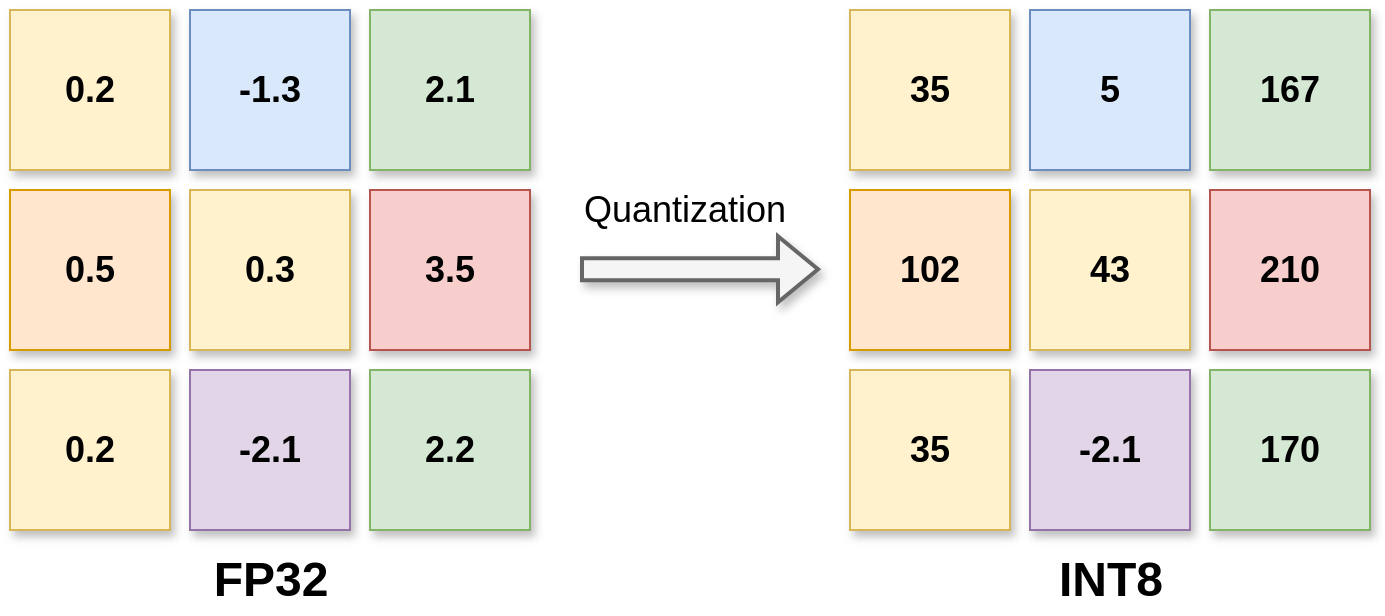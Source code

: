 <mxfile version="20.0.1" type="github">
  <diagram id="ppC39IwgiAFX2ZTD-nuR" name="Page-1">
    <mxGraphModel dx="1314" dy="768" grid="1" gridSize="10" guides="1" tooltips="1" connect="1" arrows="1" fold="1" page="1" pageScale="1" pageWidth="850" pageHeight="1100" math="0" shadow="0">
      <root>
        <mxCell id="0" />
        <mxCell id="1" parent="0" />
        <mxCell id="mcf2gClhwfiL2pvnPJNO-1" value="&lt;b&gt;&lt;font style=&quot;font-size: 18px;&quot;&gt;0.2&lt;/font&gt;&lt;/b&gt;" style="whiteSpace=wrap;html=1;aspect=fixed;fillColor=#fff2cc;strokeColor=#d6b656;shadow=1;" vertex="1" parent="1">
          <mxGeometry x="85" y="70" width="80" height="80" as="geometry" />
        </mxCell>
        <mxCell id="mcf2gClhwfiL2pvnPJNO-2" value="&lt;b&gt;&lt;font style=&quot;font-size: 18px;&quot;&gt;-1.3&lt;/font&gt;&lt;/b&gt;" style="whiteSpace=wrap;html=1;aspect=fixed;fillColor=#dae8fc;strokeColor=#6c8ebf;shadow=1;" vertex="1" parent="1">
          <mxGeometry x="175" y="70" width="80" height="80" as="geometry" />
        </mxCell>
        <mxCell id="mcf2gClhwfiL2pvnPJNO-3" value="&lt;font style=&quot;font-size: 18px;&quot;&gt;&lt;b&gt;2.1&lt;/b&gt;&lt;/font&gt;" style="whiteSpace=wrap;html=1;aspect=fixed;fillColor=#d5e8d4;strokeColor=#82b366;shadow=1;" vertex="1" parent="1">
          <mxGeometry x="265" y="70" width="80" height="80" as="geometry" />
        </mxCell>
        <mxCell id="mcf2gClhwfiL2pvnPJNO-5" value="&lt;font style=&quot;font-size: 18px;&quot;&gt;&lt;b&gt;0.5&lt;/b&gt;&lt;/font&gt;" style="whiteSpace=wrap;html=1;aspect=fixed;fillColor=#ffe6cc;strokeColor=#d79b00;shadow=1;" vertex="1" parent="1">
          <mxGeometry x="85" y="160" width="80" height="80" as="geometry" />
        </mxCell>
        <mxCell id="mcf2gClhwfiL2pvnPJNO-6" value="&lt;font style=&quot;font-size: 18px;&quot;&gt;&lt;b&gt;0.3&lt;/b&gt;&lt;/font&gt;" style="whiteSpace=wrap;html=1;aspect=fixed;fillColor=#fff2cc;strokeColor=#d6b656;shadow=1;" vertex="1" parent="1">
          <mxGeometry x="175" y="160" width="80" height="80" as="geometry" />
        </mxCell>
        <mxCell id="mcf2gClhwfiL2pvnPJNO-7" value="&lt;font style=&quot;font-size: 18px;&quot;&gt;&lt;b&gt;3.5&lt;/b&gt;&lt;/font&gt;" style="whiteSpace=wrap;html=1;aspect=fixed;fillColor=#f8cecc;strokeColor=#b85450;shadow=1;" vertex="1" parent="1">
          <mxGeometry x="265" y="160" width="80" height="80" as="geometry" />
        </mxCell>
        <mxCell id="mcf2gClhwfiL2pvnPJNO-8" value="&lt;font style=&quot;font-size: 18px;&quot;&gt;&lt;b&gt;0.2&lt;/b&gt;&lt;/font&gt;" style="whiteSpace=wrap;html=1;aspect=fixed;fillColor=#fff2cc;strokeColor=#d6b656;shadow=1;" vertex="1" parent="1">
          <mxGeometry x="85" y="250" width="80" height="80" as="geometry" />
        </mxCell>
        <mxCell id="mcf2gClhwfiL2pvnPJNO-9" value="&lt;font style=&quot;font-size: 18px;&quot;&gt;&lt;b&gt;-2.1&lt;/b&gt;&lt;/font&gt;" style="whiteSpace=wrap;html=1;aspect=fixed;fillColor=#e1d5e7;strokeColor=#9673a6;shadow=1;" vertex="1" parent="1">
          <mxGeometry x="175" y="250" width="80" height="80" as="geometry" />
        </mxCell>
        <mxCell id="mcf2gClhwfiL2pvnPJNO-10" value="&lt;b&gt;&lt;font style=&quot;font-size: 18px;&quot;&gt;2.2&lt;/font&gt;&lt;/b&gt;" style="whiteSpace=wrap;html=1;aspect=fixed;fillColor=#d5e8d4;strokeColor=#82b366;shadow=1;" vertex="1" parent="1">
          <mxGeometry x="265" y="250" width="80" height="80" as="geometry" />
        </mxCell>
        <mxCell id="mcf2gClhwfiL2pvnPJNO-21" value="" style="shape=flexArrow;endArrow=classic;html=1;rounded=0;fillColor=#f5f5f5;strokeColor=#666666;strokeWidth=2;shadow=1;" edge="1" parent="1">
          <mxGeometry width="50" height="50" relative="1" as="geometry">
            <mxPoint x="370" y="199.66" as="sourcePoint" />
            <mxPoint x="490" y="199.66" as="targetPoint" />
          </mxGeometry>
        </mxCell>
        <mxCell id="mcf2gClhwfiL2pvnPJNO-22" value="&lt;font style=&quot;font-size: 18px;&quot;&gt;Quantization&lt;/font&gt;" style="edgeLabel;html=1;align=center;verticalAlign=middle;resizable=0;points=[];" vertex="1" connectable="0" parent="mcf2gClhwfiL2pvnPJNO-21">
          <mxGeometry x="-0.198" relative="1" as="geometry">
            <mxPoint x="4" y="-30" as="offset" />
          </mxGeometry>
        </mxCell>
        <mxCell id="mcf2gClhwfiL2pvnPJNO-23" value="&lt;b&gt;&lt;font style=&quot;font-size: 24px;&quot;&gt;FP32&lt;/font&gt;&lt;/b&gt;" style="text;html=1;align=center;verticalAlign=middle;resizable=0;points=[];autosize=1;strokeColor=none;fillColor=none;shadow=1;" vertex="1" parent="1">
          <mxGeometry x="180" y="345" width="70" height="20" as="geometry" />
        </mxCell>
        <mxCell id="mcf2gClhwfiL2pvnPJNO-35" value="&lt;b&gt;&lt;font style=&quot;font-size: 18px;&quot;&gt;35&lt;/font&gt;&lt;/b&gt;" style="whiteSpace=wrap;html=1;aspect=fixed;fillColor=#fff2cc;strokeColor=#d6b656;shadow=1;" vertex="1" parent="1">
          <mxGeometry x="505" y="70" width="80" height="80" as="geometry" />
        </mxCell>
        <mxCell id="mcf2gClhwfiL2pvnPJNO-36" value="&lt;b&gt;&lt;font style=&quot;font-size: 18px;&quot;&gt;5&lt;/font&gt;&lt;/b&gt;" style="whiteSpace=wrap;html=1;aspect=fixed;fillColor=#dae8fc;strokeColor=#6c8ebf;shadow=1;" vertex="1" parent="1">
          <mxGeometry x="595" y="70" width="80" height="80" as="geometry" />
        </mxCell>
        <mxCell id="mcf2gClhwfiL2pvnPJNO-37" value="&lt;font style=&quot;font-size: 18px;&quot;&gt;&lt;b&gt;167&lt;/b&gt;&lt;/font&gt;" style="whiteSpace=wrap;html=1;aspect=fixed;fillColor=#d5e8d4;strokeColor=#82b366;shadow=1;" vertex="1" parent="1">
          <mxGeometry x="685" y="70" width="80" height="80" as="geometry" />
        </mxCell>
        <mxCell id="mcf2gClhwfiL2pvnPJNO-38" value="&lt;font style=&quot;font-size: 18px;&quot;&gt;&lt;b&gt;102&lt;/b&gt;&lt;/font&gt;" style="whiteSpace=wrap;html=1;aspect=fixed;fillColor=#ffe6cc;strokeColor=#d79b00;shadow=1;" vertex="1" parent="1">
          <mxGeometry x="505" y="160" width="80" height="80" as="geometry" />
        </mxCell>
        <mxCell id="mcf2gClhwfiL2pvnPJNO-39" value="&lt;font style=&quot;font-size: 18px;&quot;&gt;&lt;b&gt;43&lt;/b&gt;&lt;/font&gt;" style="whiteSpace=wrap;html=1;aspect=fixed;fillColor=#fff2cc;strokeColor=#d6b656;shadow=1;" vertex="1" parent="1">
          <mxGeometry x="595" y="160" width="80" height="80" as="geometry" />
        </mxCell>
        <mxCell id="mcf2gClhwfiL2pvnPJNO-40" value="&lt;font style=&quot;font-size: 18px;&quot;&gt;&lt;b&gt;210&lt;/b&gt;&lt;/font&gt;" style="whiteSpace=wrap;html=1;aspect=fixed;fillColor=#f8cecc;strokeColor=#b85450;shadow=1;" vertex="1" parent="1">
          <mxGeometry x="685" y="160" width="80" height="80" as="geometry" />
        </mxCell>
        <mxCell id="mcf2gClhwfiL2pvnPJNO-41" value="&lt;font style=&quot;font-size: 18px;&quot;&gt;&lt;b&gt;35&lt;/b&gt;&lt;/font&gt;" style="whiteSpace=wrap;html=1;aspect=fixed;fillColor=#fff2cc;strokeColor=#d6b656;shadow=1;" vertex="1" parent="1">
          <mxGeometry x="505" y="250" width="80" height="80" as="geometry" />
        </mxCell>
        <mxCell id="mcf2gClhwfiL2pvnPJNO-42" value="&lt;font style=&quot;font-size: 18px;&quot;&gt;&lt;b&gt;-2.1&lt;/b&gt;&lt;/font&gt;" style="whiteSpace=wrap;html=1;aspect=fixed;fillColor=#e1d5e7;strokeColor=#9673a6;shadow=1;" vertex="1" parent="1">
          <mxGeometry x="595" y="250" width="80" height="80" as="geometry" />
        </mxCell>
        <mxCell id="mcf2gClhwfiL2pvnPJNO-43" value="&lt;b&gt;&lt;font style=&quot;font-size: 18px;&quot;&gt;170&lt;/font&gt;&lt;/b&gt;" style="whiteSpace=wrap;html=1;aspect=fixed;fillColor=#d5e8d4;strokeColor=#82b366;shadow=1;" vertex="1" parent="1">
          <mxGeometry x="685" y="250" width="80" height="80" as="geometry" />
        </mxCell>
        <mxCell id="mcf2gClhwfiL2pvnPJNO-44" value="&lt;b&gt;&lt;font style=&quot;font-size: 24px;&quot;&gt;INT8&lt;/font&gt;&lt;/b&gt;" style="text;html=1;align=center;verticalAlign=middle;resizable=0;points=[];autosize=1;strokeColor=none;fillColor=none;shadow=1;" vertex="1" parent="1">
          <mxGeometry x="600" y="345" width="70" height="20" as="geometry" />
        </mxCell>
      </root>
    </mxGraphModel>
  </diagram>
</mxfile>
